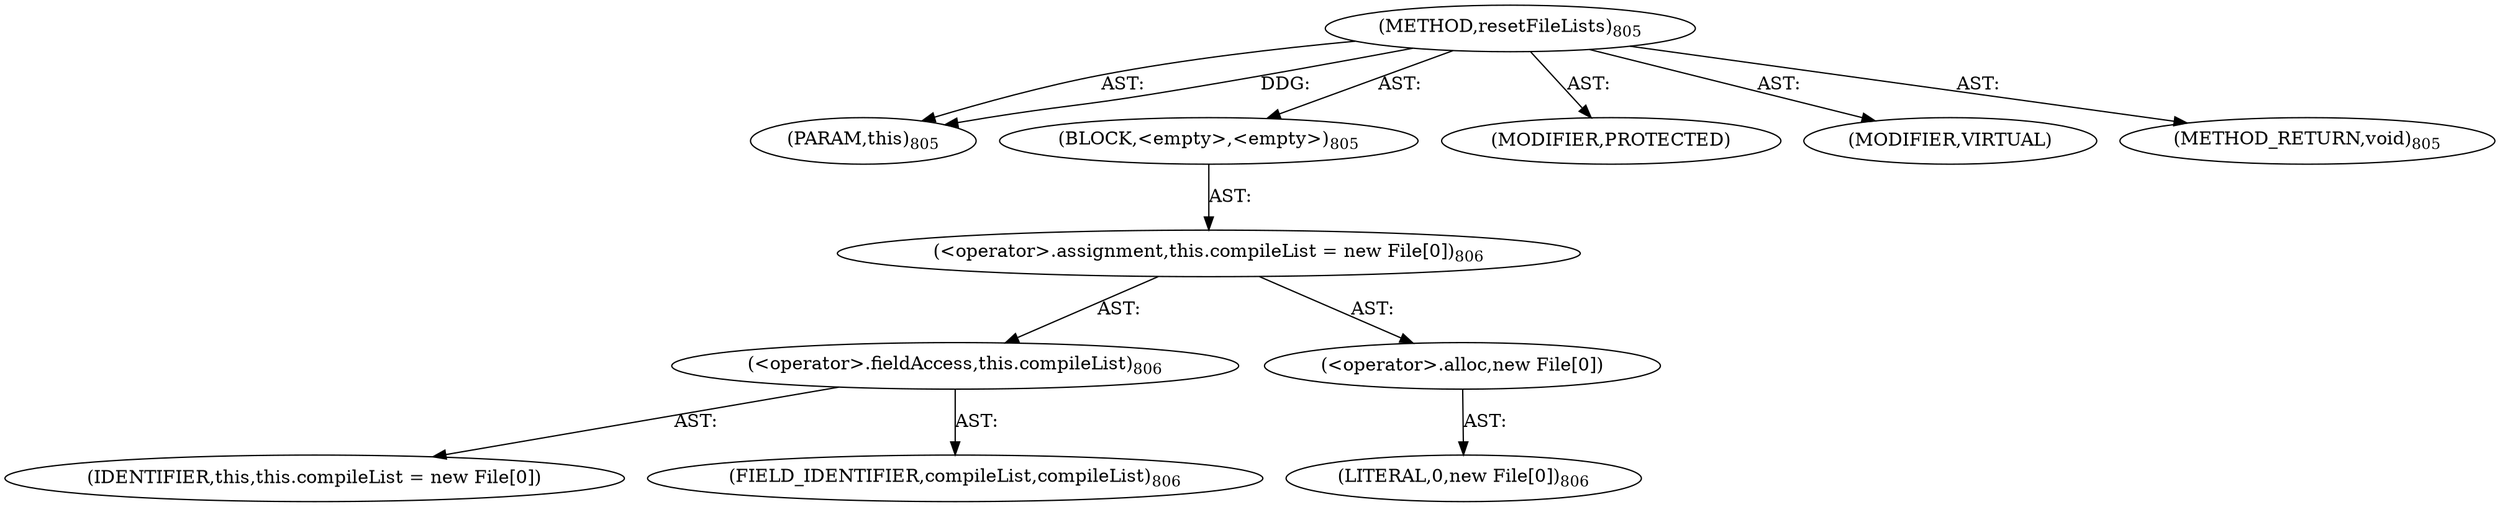 digraph "resetFileLists" {  
"111669149761" [label = <(METHOD,resetFileLists)<SUB>805</SUB>> ]
"115964117093" [label = <(PARAM,this)<SUB>805</SUB>> ]
"25769803872" [label = <(BLOCK,&lt;empty&gt;,&lt;empty&gt;)<SUB>805</SUB>> ]
"30064771357" [label = <(&lt;operator&gt;.assignment,this.compileList = new File[0])<SUB>806</SUB>> ]
"30064771358" [label = <(&lt;operator&gt;.fieldAccess,this.compileList)<SUB>806</SUB>> ]
"68719476962" [label = <(IDENTIFIER,this,this.compileList = new File[0])> ]
"55834574972" [label = <(FIELD_IDENTIFIER,compileList,compileList)<SUB>806</SUB>> ]
"30064771359" [label = <(&lt;operator&gt;.alloc,new File[0])> ]
"90194313254" [label = <(LITERAL,0,new File[0])<SUB>806</SUB>> ]
"133143986335" [label = <(MODIFIER,PROTECTED)> ]
"133143986336" [label = <(MODIFIER,VIRTUAL)> ]
"128849018945" [label = <(METHOD_RETURN,void)<SUB>805</SUB>> ]
  "111669149761" -> "115964117093"  [ label = "AST: "] 
  "111669149761" -> "25769803872"  [ label = "AST: "] 
  "111669149761" -> "133143986335"  [ label = "AST: "] 
  "111669149761" -> "133143986336"  [ label = "AST: "] 
  "111669149761" -> "128849018945"  [ label = "AST: "] 
  "25769803872" -> "30064771357"  [ label = "AST: "] 
  "30064771357" -> "30064771358"  [ label = "AST: "] 
  "30064771357" -> "30064771359"  [ label = "AST: "] 
  "30064771358" -> "68719476962"  [ label = "AST: "] 
  "30064771358" -> "55834574972"  [ label = "AST: "] 
  "30064771359" -> "90194313254"  [ label = "AST: "] 
  "111669149761" -> "115964117093"  [ label = "DDG: "] 
}
